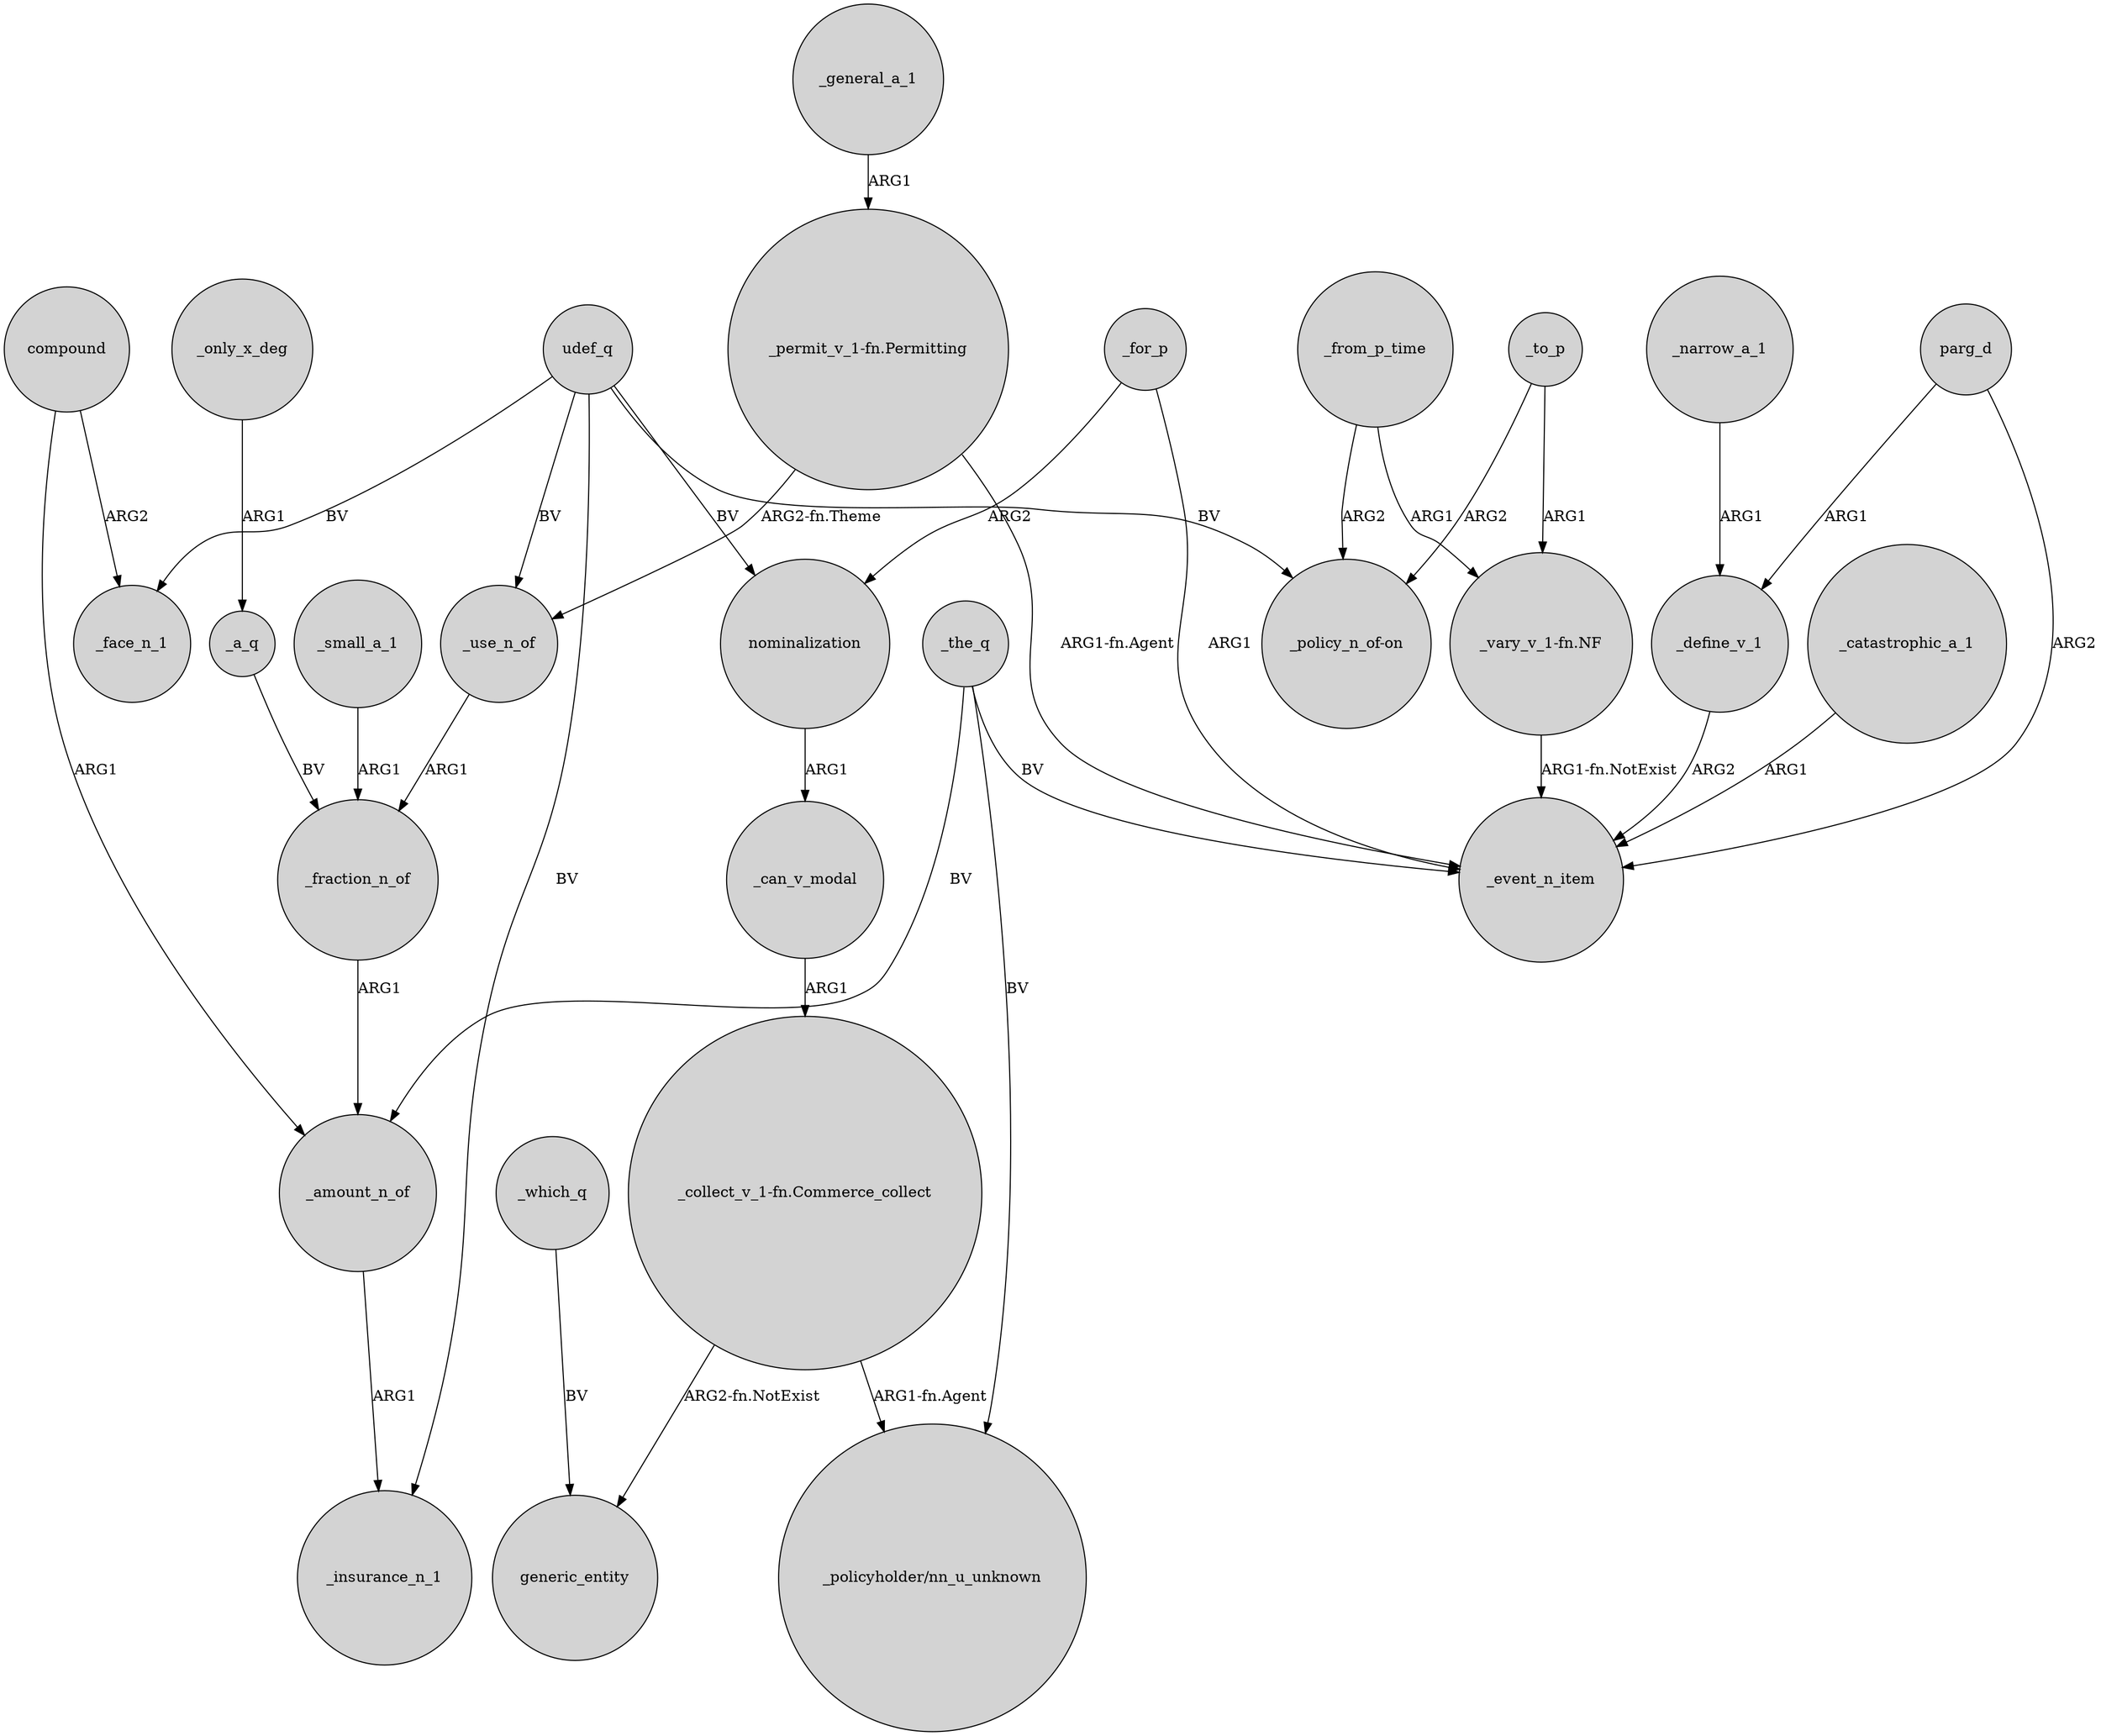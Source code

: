 digraph {
	node [shape=circle style=filled]
	_catastrophic_a_1 -> _event_n_item [label=ARG1]
	udef_q -> _face_n_1 [label=BV]
	_the_q -> _amount_n_of [label=BV]
	_general_a_1 -> "_permit_v_1-fn.Permitting" [label=ARG1]
	compound -> _face_n_1 [label=ARG2]
	udef_q -> _use_n_of [label=BV]
	udef_q -> _insurance_n_1 [label=BV]
	_for_p -> nominalization [label=ARG2]
	_use_n_of -> _fraction_n_of [label=ARG1]
	_which_q -> generic_entity [label=BV]
	udef_q -> "_policy_n_of-on" [label=BV]
	"_permit_v_1-fn.Permitting" -> _use_n_of [label="ARG2-fn.Theme"]
	_can_v_modal -> "_collect_v_1-fn.Commerce_collect" [label=ARG1]
	"_vary_v_1-fn.NF" -> _event_n_item [label="ARG1-fn.NotExist"]
	parg_d -> _define_v_1 [label=ARG1]
	"_collect_v_1-fn.Commerce_collect" -> generic_entity [label="ARG2-fn.NotExist"]
	_from_p_time -> "_vary_v_1-fn.NF" [label=ARG1]
	compound -> _amount_n_of [label=ARG1]
	_for_p -> _event_n_item [label=ARG1]
	_small_a_1 -> _fraction_n_of [label=ARG1]
	_fraction_n_of -> _amount_n_of [label=ARG1]
	nominalization -> _can_v_modal [label=ARG1]
	_to_p -> "_policy_n_of-on" [label=ARG2]
	_only_x_deg -> _a_q [label=ARG1]
	udef_q -> nominalization [label=BV]
	parg_d -> _event_n_item [label=ARG2]
	_amount_n_of -> _insurance_n_1 [label=ARG1]
	_narrow_a_1 -> _define_v_1 [label=ARG1]
	_define_v_1 -> _event_n_item [label=ARG2]
	_the_q -> "_policyholder/nn_u_unknown" [label=BV]
	_from_p_time -> "_policy_n_of-on" [label=ARG2]
	_to_p -> "_vary_v_1-fn.NF" [label=ARG1]
	"_collect_v_1-fn.Commerce_collect" -> "_policyholder/nn_u_unknown" [label="ARG1-fn.Agent"]
	"_permit_v_1-fn.Permitting" -> _event_n_item [label="ARG1-fn.Agent"]
	_a_q -> _fraction_n_of [label=BV]
	_the_q -> _event_n_item [label=BV]
}

